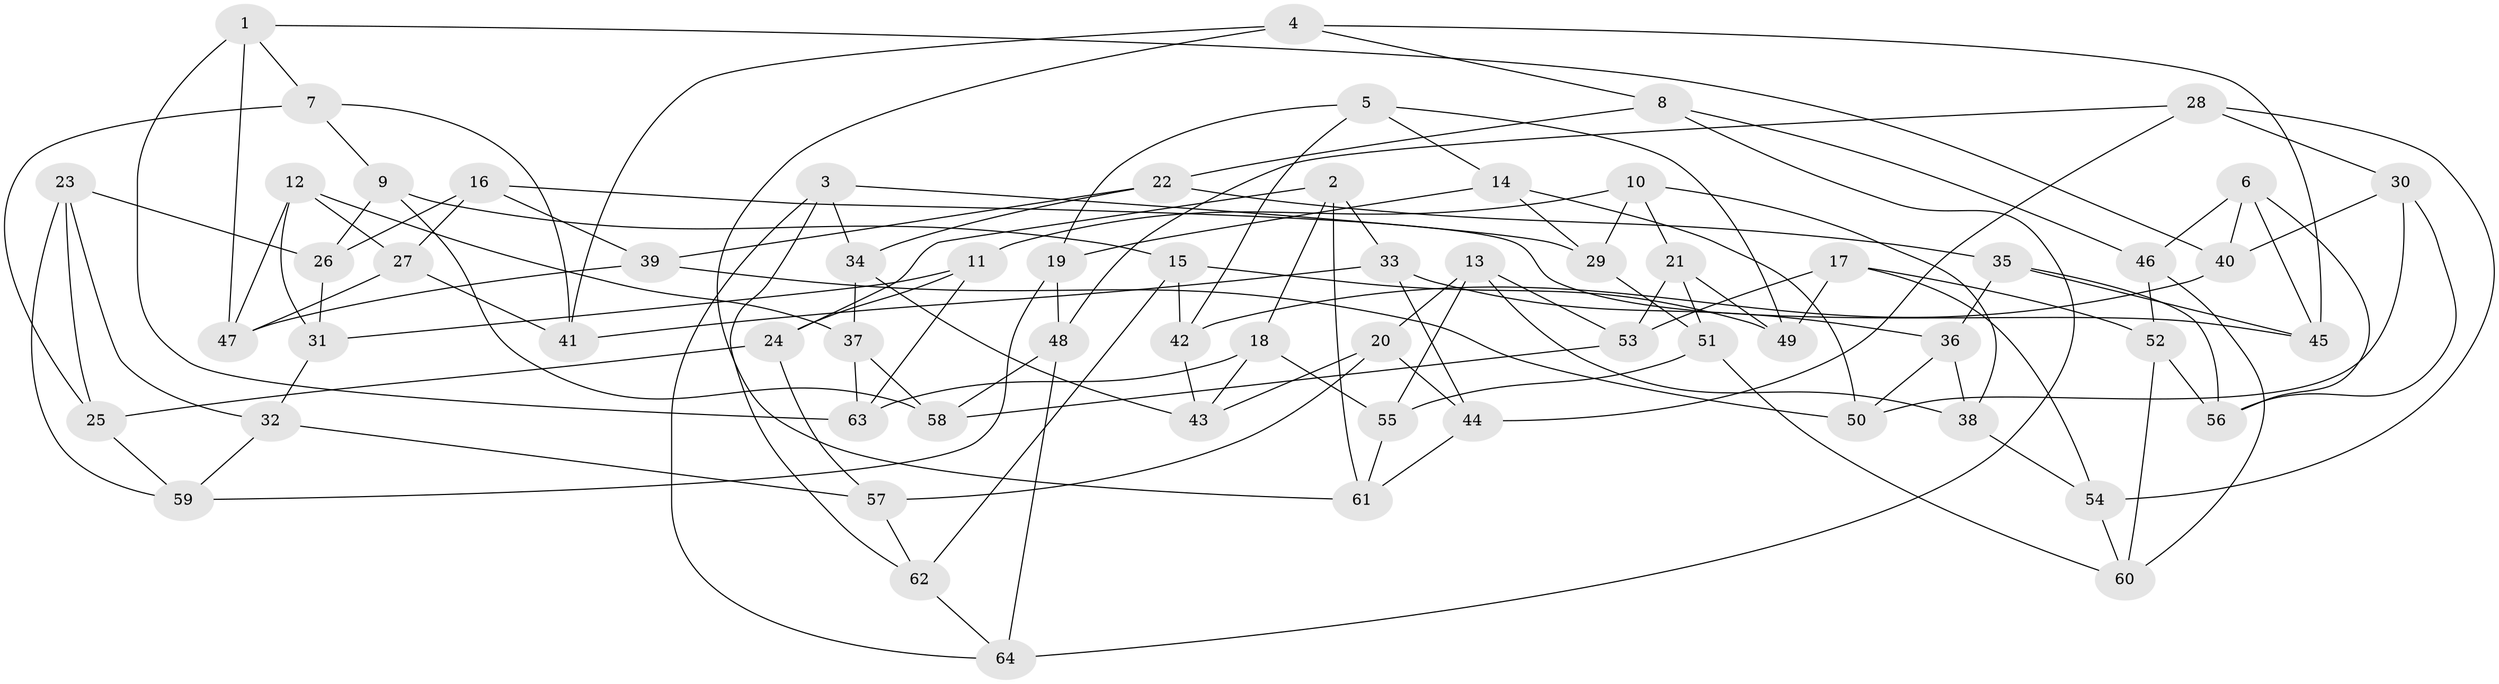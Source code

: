 // Generated by graph-tools (version 1.1) at 2025/03/03/09/25 03:03:03]
// undirected, 64 vertices, 128 edges
graph export_dot {
graph [start="1"]
  node [color=gray90,style=filled];
  1;
  2;
  3;
  4;
  5;
  6;
  7;
  8;
  9;
  10;
  11;
  12;
  13;
  14;
  15;
  16;
  17;
  18;
  19;
  20;
  21;
  22;
  23;
  24;
  25;
  26;
  27;
  28;
  29;
  30;
  31;
  32;
  33;
  34;
  35;
  36;
  37;
  38;
  39;
  40;
  41;
  42;
  43;
  44;
  45;
  46;
  47;
  48;
  49;
  50;
  51;
  52;
  53;
  54;
  55;
  56;
  57;
  58;
  59;
  60;
  61;
  62;
  63;
  64;
  1 -- 63;
  1 -- 7;
  1 -- 40;
  1 -- 47;
  2 -- 24;
  2 -- 33;
  2 -- 18;
  2 -- 61;
  3 -- 34;
  3 -- 62;
  3 -- 29;
  3 -- 64;
  4 -- 41;
  4 -- 45;
  4 -- 8;
  4 -- 61;
  5 -- 49;
  5 -- 42;
  5 -- 19;
  5 -- 14;
  6 -- 40;
  6 -- 56;
  6 -- 46;
  6 -- 45;
  7 -- 41;
  7 -- 9;
  7 -- 25;
  8 -- 64;
  8 -- 46;
  8 -- 22;
  9 -- 58;
  9 -- 26;
  9 -- 15;
  10 -- 21;
  10 -- 11;
  10 -- 29;
  10 -- 38;
  11 -- 24;
  11 -- 63;
  11 -- 31;
  12 -- 27;
  12 -- 47;
  12 -- 31;
  12 -- 37;
  13 -- 53;
  13 -- 20;
  13 -- 38;
  13 -- 55;
  14 -- 29;
  14 -- 50;
  14 -- 19;
  15 -- 62;
  15 -- 49;
  15 -- 42;
  16 -- 45;
  16 -- 26;
  16 -- 39;
  16 -- 27;
  17 -- 49;
  17 -- 53;
  17 -- 52;
  17 -- 54;
  18 -- 43;
  18 -- 55;
  18 -- 63;
  19 -- 59;
  19 -- 48;
  20 -- 43;
  20 -- 44;
  20 -- 57;
  21 -- 53;
  21 -- 51;
  21 -- 49;
  22 -- 39;
  22 -- 35;
  22 -- 34;
  23 -- 25;
  23 -- 26;
  23 -- 32;
  23 -- 59;
  24 -- 25;
  24 -- 57;
  25 -- 59;
  26 -- 31;
  27 -- 41;
  27 -- 47;
  28 -- 54;
  28 -- 44;
  28 -- 48;
  28 -- 30;
  29 -- 51;
  30 -- 40;
  30 -- 50;
  30 -- 56;
  31 -- 32;
  32 -- 59;
  32 -- 57;
  33 -- 41;
  33 -- 44;
  33 -- 36;
  34 -- 43;
  34 -- 37;
  35 -- 56;
  35 -- 45;
  35 -- 36;
  36 -- 50;
  36 -- 38;
  37 -- 63;
  37 -- 58;
  38 -- 54;
  39 -- 47;
  39 -- 50;
  40 -- 42;
  42 -- 43;
  44 -- 61;
  46 -- 52;
  46 -- 60;
  48 -- 64;
  48 -- 58;
  51 -- 55;
  51 -- 60;
  52 -- 60;
  52 -- 56;
  53 -- 58;
  54 -- 60;
  55 -- 61;
  57 -- 62;
  62 -- 64;
}
